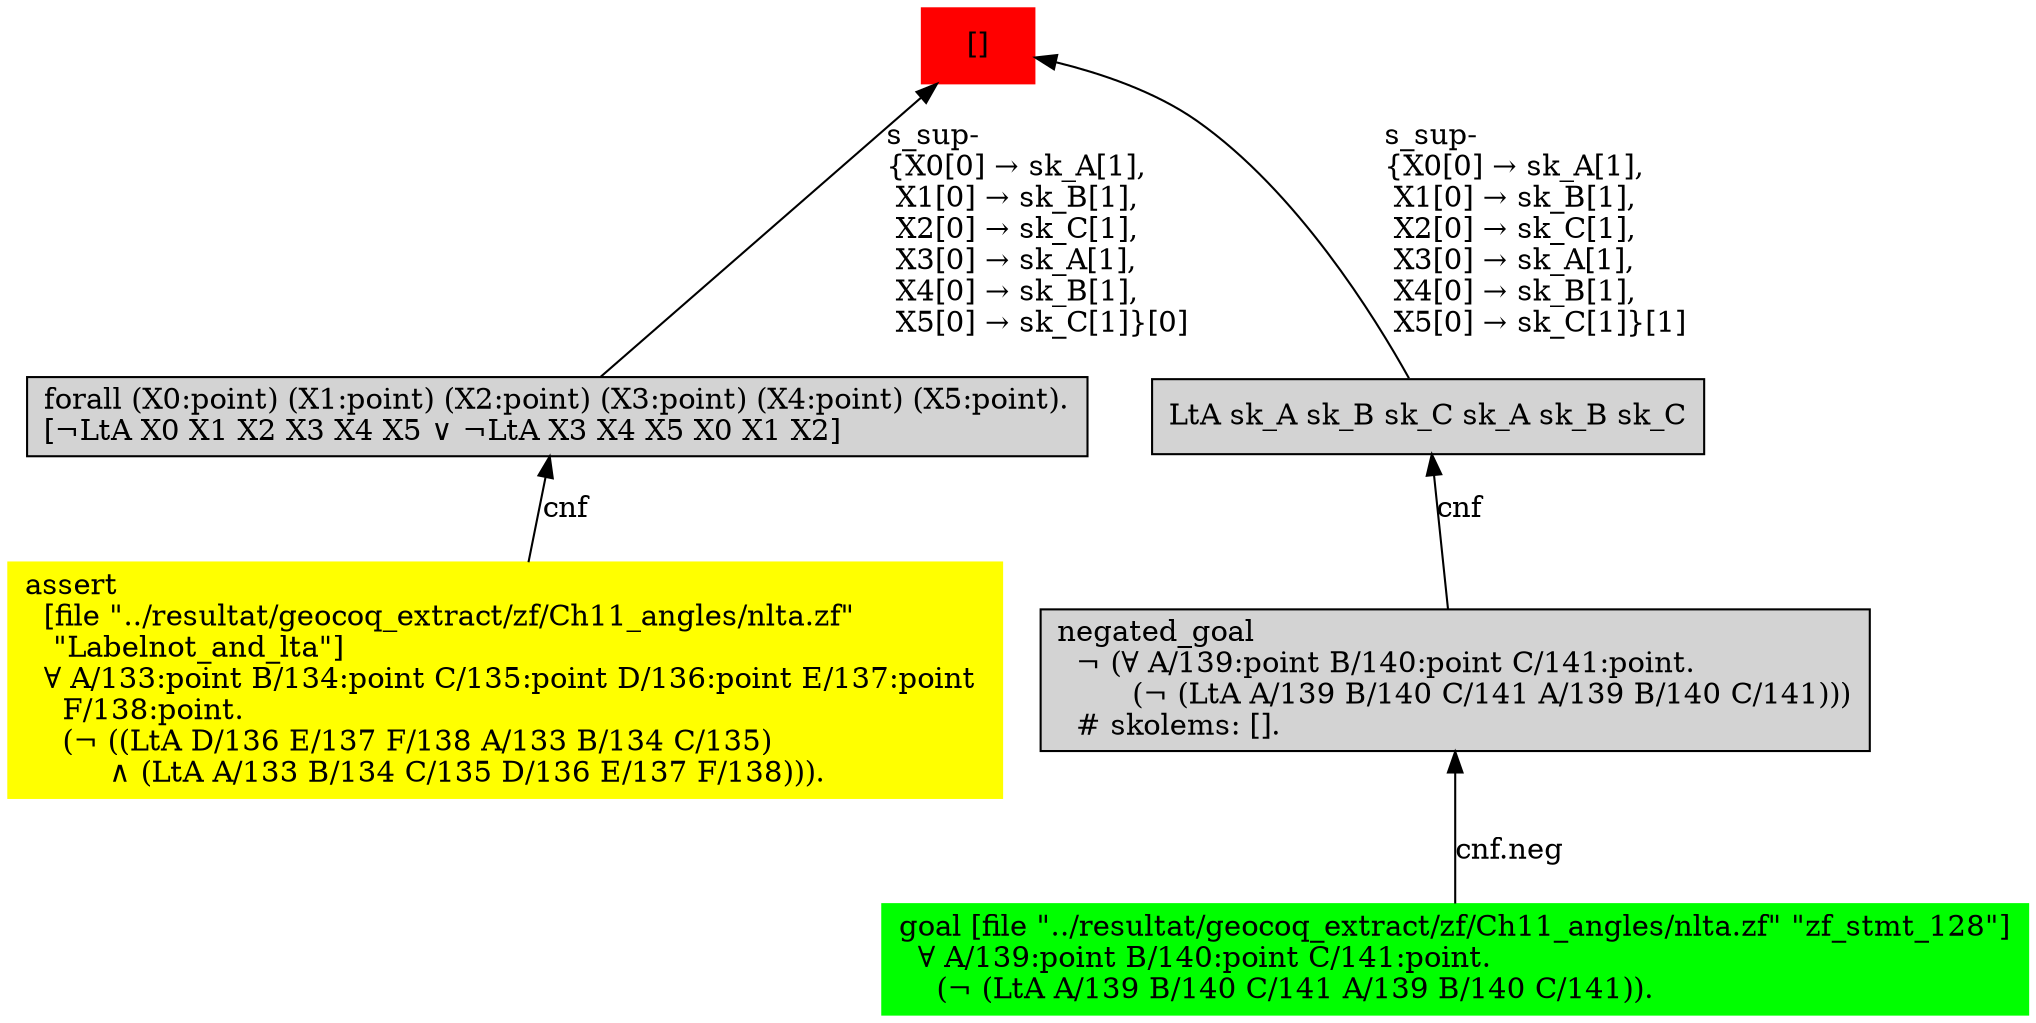 digraph "unsat_graph" {
  vertex_0 [color=red, label="[]", shape=box, style=filled];
  vertex_0 -> vertex_1 [label="s_sup-\l\{X0[0] → sk_A[1], \l X1[0] → sk_B[1], \l X2[0] → sk_C[1], \l X3[0] → sk_A[1], \l X4[0] → sk_B[1], \l X5[0] → sk_C[1]\}[0]\l", dir="back"];
  vertex_1 [shape=box, label="forall (X0:point) (X1:point) (X2:point) (X3:point) (X4:point) (X5:point).\l[¬LtA X0 X1 X2 X3 X4 X5 ∨ ¬LtA X3 X4 X5 X0 X1 X2]\l", style=filled];
  vertex_1 -> vertex_2 [label="cnf", dir="back"];
  vertex_2 [color=yellow, shape=box, label="assert\l  [file \"../resultat/geocoq_extract/zf/Ch11_angles/nlta.zf\" \l   \"Labelnot_and_lta\"]\l  ∀ A/133:point B/134:point C/135:point D/136:point E/137:point \l    F/138:point.\l    (¬ ((LtA D/136 E/137 F/138 A/133 B/134 C/135)\l         ∧ (LtA A/133 B/134 C/135 D/136 E/137 F/138))).\l", style=filled];
  vertex_0 -> vertex_3 [label="s_sup-\l\{X0[0] → sk_A[1], \l X1[0] → sk_B[1], \l X2[0] → sk_C[1], \l X3[0] → sk_A[1], \l X4[0] → sk_B[1], \l X5[0] → sk_C[1]\}[1]\l", dir="back"];
  vertex_3 [shape=box, label="LtA sk_A sk_B sk_C sk_A sk_B sk_C\l", style=filled];
  vertex_3 -> vertex_4 [label="cnf", dir="back"];
  vertex_4 [shape=box, label="negated_goal\l  ¬ (∀ A/139:point B/140:point C/141:point.\l        (¬ (LtA A/139 B/140 C/141 A/139 B/140 C/141)))\l  # skolems: [].\l", style=filled];
  vertex_4 -> vertex_5 [label="cnf.neg", dir="back"];
  vertex_5 [color=green, shape=box, label="goal [file \"../resultat/geocoq_extract/zf/Ch11_angles/nlta.zf\" \"zf_stmt_128\"]\l  ∀ A/139:point B/140:point C/141:point.\l    (¬ (LtA A/139 B/140 C/141 A/139 B/140 C/141)).\l", style=filled];
  }


